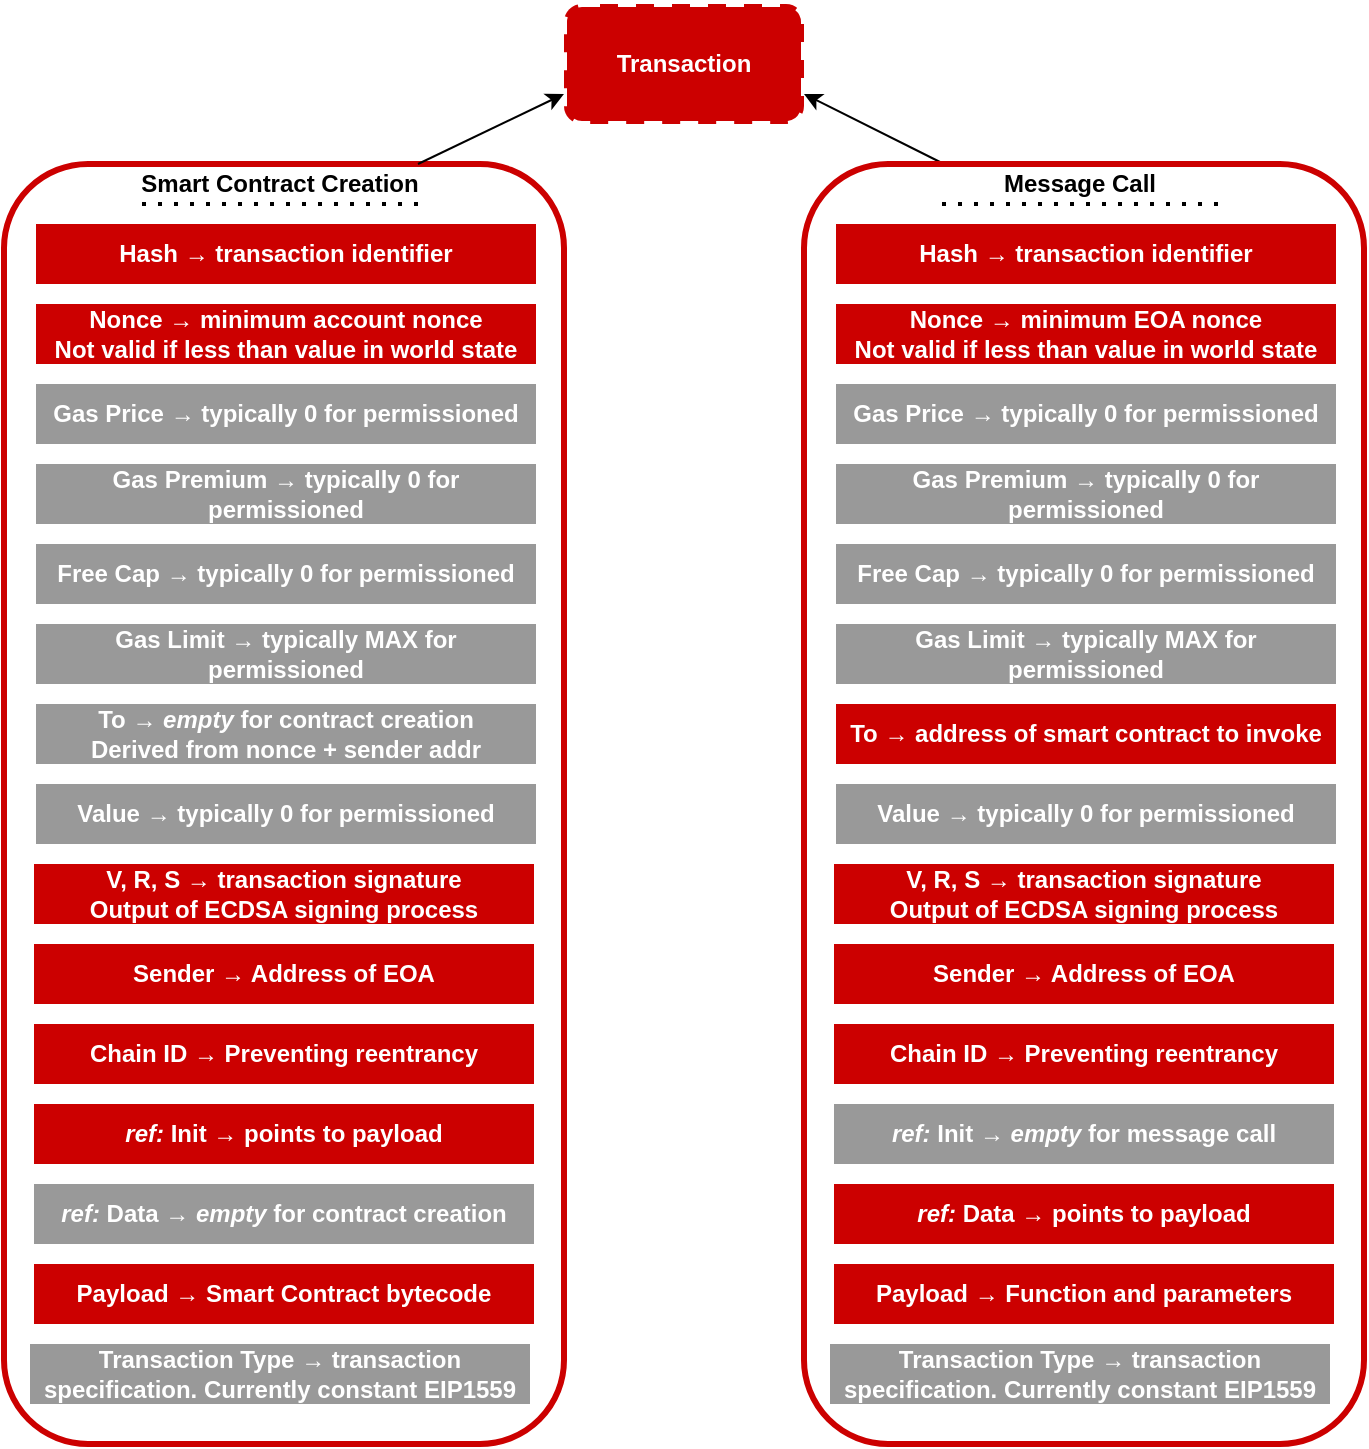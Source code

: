 <mxfile version="14.4.3" type="device"><diagram id="NPq6FB_TXMBDikwPiWDf" name="Page-1"><mxGraphModel dx="2062" dy="1052" grid="1" gridSize="10" guides="1" tooltips="1" connect="1" arrows="1" fold="1" page="1" pageScale="1" pageWidth="827" pageHeight="1169" math="0" shadow="0"><root><mxCell id="0"/><mxCell id="1" parent="0"/><mxCell id="67ZuBM3h1f92-tXSHF4V-1" value="&lt;b&gt;Transaction&lt;/b&gt;" style="rounded=1;whiteSpace=wrap;html=1;fillColor=#CC0000;fontColor=#FFFFFF;strokeWidth=3;strokeColor=#FFFFFF;dashed=1;" parent="1" vertex="1"><mxGeometry x="354" y="40" width="120" height="60" as="geometry"/></mxCell><mxCell id="67ZuBM3h1f92-tXSHF4V-2" value="" style="rounded=1;whiteSpace=wrap;html=1;strokeColor=#CC0000;strokeWidth=3;" parent="1" vertex="1"><mxGeometry x="74" y="120" width="280" height="640" as="geometry"/></mxCell><mxCell id="67ZuBM3h1f92-tXSHF4V-7" style="edgeStyle=none;rounded=0;orthogonalLoop=1;jettySize=auto;html=1;exitX=0.25;exitY=0;exitDx=0;exitDy=0;entryX=1;entryY=0.75;entryDx=0;entryDy=0;fontColor=#FFFFFF;" parent="1" target="67ZuBM3h1f92-tXSHF4V-1" edge="1"><mxGeometry relative="1" as="geometry"><mxPoint x="544" y="120" as="sourcePoint"/></mxGeometry></mxCell><mxCell id="67ZuBM3h1f92-tXSHF4V-6" style="rounded=0;orthogonalLoop=1;jettySize=auto;html=1;exitX=0.75;exitY=0;exitDx=0;exitDy=0;entryX=0;entryY=0.75;entryDx=0;entryDy=0;fontColor=#FFFFFF;" parent="1" source="67ZuBM3h1f92-tXSHF4V-4" target="67ZuBM3h1f92-tXSHF4V-1" edge="1"><mxGeometry relative="1" as="geometry"/></mxCell><mxCell id="67ZuBM3h1f92-tXSHF4V-4" value="&lt;font color=&quot;#000000&quot;&gt;&lt;b&gt;Smart Contract Creation&lt;/b&gt;&lt;/font&gt;" style="text;html=1;strokeColor=none;fillColor=none;align=center;verticalAlign=middle;whiteSpace=wrap;rounded=0;fontColor=#FFFFFF;" parent="1" vertex="1"><mxGeometry x="74" y="120" width="276" height="20" as="geometry"/></mxCell><mxCell id="67ZuBM3h1f92-tXSHF4V-9" value="&lt;b&gt;Hash&amp;nbsp;→ transaction identifier&lt;/b&gt;" style="rounded=0;whiteSpace=wrap;html=1;dashed=1;strokeWidth=3;fillColor=#CC0000;fontColor=#FFFFFF;strokeColor=none;" parent="1" vertex="1"><mxGeometry x="90" y="150" width="250" height="30" as="geometry"/></mxCell><mxCell id="67ZuBM3h1f92-tXSHF4V-10" value="&lt;b&gt;Nonce&amp;nbsp;→ minimum account nonce&lt;br&gt;Not valid if less than value in world state&lt;br&gt;&lt;/b&gt;" style="rounded=0;whiteSpace=wrap;html=1;dashed=1;strokeWidth=3;fillColor=#CC0000;fontColor=#FFFFFF;strokeColor=none;" parent="1" vertex="1"><mxGeometry x="90" y="190" width="250" height="30" as="geometry"/></mxCell><mxCell id="67ZuBM3h1f92-tXSHF4V-11" value="&lt;b&gt;Gas Price&amp;nbsp;&lt;/b&gt;&lt;b&gt;→ typically 0 for permissioned&lt;/b&gt;" style="rounded=0;whiteSpace=wrap;html=1;dashed=1;strokeWidth=3;fontColor=#FFFFFF;strokeColor=none;fillColor=#999999;" parent="1" vertex="1"><mxGeometry x="90" y="230" width="250" height="30" as="geometry"/></mxCell><mxCell id="67ZuBM3h1f92-tXSHF4V-12" value="&lt;b&gt;Gas Premium&amp;nbsp;&lt;/b&gt;&lt;b&gt;→ typically 0 for permissioned&lt;/b&gt;" style="rounded=0;whiteSpace=wrap;html=1;dashed=1;strokeWidth=3;fontColor=#FFFFFF;strokeColor=none;fillColor=#999999;" parent="1" vertex="1"><mxGeometry x="90" y="270" width="250" height="30" as="geometry"/></mxCell><mxCell id="67ZuBM3h1f92-tXSHF4V-13" value="&lt;b&gt;Free Cap&amp;nbsp;&lt;/b&gt;&lt;b&gt;→ typically 0 for permissioned&lt;/b&gt;" style="rounded=0;whiteSpace=wrap;html=1;dashed=1;strokeWidth=3;fontColor=#FFFFFF;strokeColor=none;fillColor=#999999;" parent="1" vertex="1"><mxGeometry x="90" y="310" width="250" height="30" as="geometry"/></mxCell><mxCell id="67ZuBM3h1f92-tXSHF4V-19" value="" style="endArrow=none;dashed=1;html=1;dashPattern=1 3;strokeWidth=2;fontColor=#FFFFFF;exitX=0.25;exitY=1;exitDx=0;exitDy=0;entryX=0.75;entryY=1;entryDx=0;entryDy=0;" parent="1" source="67ZuBM3h1f92-tXSHF4V-4" target="67ZuBM3h1f92-tXSHF4V-4" edge="1"><mxGeometry width="50" height="50" relative="1" as="geometry"><mxPoint x="440" y="380" as="sourcePoint"/><mxPoint x="400" y="300" as="targetPoint"/></mxGeometry></mxCell><mxCell id="5RUPAbLX6H300Igi_jgI-1" value="&lt;b&gt;Gas Limit&amp;nbsp;&lt;/b&gt;&lt;b&gt;→ typically MAX for permissioned&lt;/b&gt;" style="rounded=0;whiteSpace=wrap;html=1;dashed=1;strokeWidth=3;fontColor=#FFFFFF;strokeColor=none;fillColor=#999999;" vertex="1" parent="1"><mxGeometry x="90" y="350" width="250" height="30" as="geometry"/></mxCell><mxCell id="5RUPAbLX6H300Igi_jgI-2" value="&lt;b&gt;To&amp;nbsp;&lt;/b&gt;&lt;b&gt;→ &lt;i&gt;empty&lt;/i&gt;&amp;nbsp;for contract creation&lt;br&gt;Derived from nonce + sender addr&lt;br&gt;&lt;/b&gt;" style="rounded=0;whiteSpace=wrap;html=1;dashed=1;strokeWidth=3;fontColor=#FFFFFF;strokeColor=none;fillColor=#999999;" vertex="1" parent="1"><mxGeometry x="90" y="390" width="250" height="30" as="geometry"/></mxCell><mxCell id="5RUPAbLX6H300Igi_jgI-3" value="&lt;b&gt;Value&amp;nbsp;&lt;/b&gt;&lt;b&gt;→ typically 0 for permissioned&lt;/b&gt;" style="rounded=0;whiteSpace=wrap;html=1;dashed=1;strokeWidth=3;fontColor=#FFFFFF;strokeColor=none;fillColor=#999999;" vertex="1" parent="1"><mxGeometry x="90" y="430" width="250" height="30" as="geometry"/></mxCell><mxCell id="5RUPAbLX6H300Igi_jgI-4" value="&lt;b&gt;V, R, S&amp;nbsp;&lt;/b&gt;&lt;b&gt;→ transaction signature&lt;br&gt;Output of ECDSA signing process&lt;br&gt;&lt;/b&gt;" style="rounded=0;whiteSpace=wrap;html=1;dashed=1;strokeWidth=3;fontColor=#FFFFFF;strokeColor=none;fillColor=#CC0000;" vertex="1" parent="1"><mxGeometry x="89" y="470" width="250" height="30" as="geometry"/></mxCell><mxCell id="5RUPAbLX6H300Igi_jgI-6" value="&lt;b&gt;Sender&amp;nbsp;&lt;/b&gt;&lt;b&gt;→ Address of EOA&lt;/b&gt;" style="rounded=0;whiteSpace=wrap;html=1;dashed=1;strokeWidth=3;fontColor=#FFFFFF;strokeColor=none;fillColor=#CC0000;" vertex="1" parent="1"><mxGeometry x="89" y="510" width="250" height="30" as="geometry"/></mxCell><mxCell id="5RUPAbLX6H300Igi_jgI-7" value="&lt;b&gt;Chain ID&amp;nbsp;&lt;/b&gt;&lt;b&gt;→ Preventing reentrancy&lt;/b&gt;" style="rounded=0;whiteSpace=wrap;html=1;dashed=1;strokeWidth=3;fontColor=#FFFFFF;strokeColor=none;fillColor=#CC0000;" vertex="1" parent="1"><mxGeometry x="89" y="550" width="250" height="30" as="geometry"/></mxCell><mxCell id="5RUPAbLX6H300Igi_jgI-9" value="&lt;b&gt;&lt;i&gt;ref:&amp;nbsp;&lt;/i&gt;Init&amp;nbsp;&lt;/b&gt;&lt;b&gt;→ points to payload&lt;br&gt;&lt;/b&gt;" style="rounded=0;whiteSpace=wrap;html=1;dashed=1;strokeWidth=3;fontColor=#FFFFFF;strokeColor=none;fillColor=#CC0000;" vertex="1" parent="1"><mxGeometry x="89" y="590" width="250" height="30" as="geometry"/></mxCell><mxCell id="5RUPAbLX6H300Igi_jgI-10" value="&lt;b&gt;&lt;i&gt;ref:&amp;nbsp;&lt;/i&gt;Data&amp;nbsp;&lt;/b&gt;&lt;b&gt;→ &lt;i&gt;empty &lt;/i&gt;for contract creation&lt;/b&gt;" style="rounded=0;whiteSpace=wrap;html=1;dashed=1;strokeWidth=3;fontColor=#FFFFFF;strokeColor=none;fillColor=#999999;" vertex="1" parent="1"><mxGeometry x="89" y="630" width="250" height="30" as="geometry"/></mxCell><mxCell id="5RUPAbLX6H300Igi_jgI-11" value="&lt;b&gt;Payload&amp;nbsp;&lt;/b&gt;&lt;b&gt;→ Smart Contract bytecode&lt;/b&gt;" style="rounded=0;whiteSpace=wrap;html=1;dashed=1;strokeWidth=3;fontColor=#FFFFFF;strokeColor=none;fillColor=#CC0000;" vertex="1" parent="1"><mxGeometry x="89" y="670" width="250" height="30" as="geometry"/></mxCell><mxCell id="5RUPAbLX6H300Igi_jgI-12" value="&lt;b&gt;Transaction Type&amp;nbsp;&lt;/b&gt;&lt;b&gt;→ transaction specification. Currently constant EIP1559&lt;/b&gt;" style="rounded=0;whiteSpace=wrap;html=1;dashed=1;strokeWidth=3;fontColor=#FFFFFF;strokeColor=none;fillColor=#999999;" vertex="1" parent="1"><mxGeometry x="87" y="710" width="250" height="30" as="geometry"/></mxCell><mxCell id="5RUPAbLX6H300Igi_jgI-32" value="" style="rounded=1;whiteSpace=wrap;html=1;strokeColor=#CC0000;strokeWidth=3;" vertex="1" parent="1"><mxGeometry x="474" y="120" width="280" height="640" as="geometry"/></mxCell><mxCell id="5RUPAbLX6H300Igi_jgI-33" value="&lt;font color=&quot;#000000&quot;&gt;&lt;b&gt;Message Call&lt;/b&gt;&lt;/font&gt;" style="text;html=1;strokeColor=none;fillColor=none;align=center;verticalAlign=middle;whiteSpace=wrap;rounded=0;fontColor=#FFFFFF;" vertex="1" parent="1"><mxGeometry x="474" y="120" width="276" height="20" as="geometry"/></mxCell><mxCell id="5RUPAbLX6H300Igi_jgI-34" value="&lt;b&gt;Hash&amp;nbsp;→ transaction identifier&lt;/b&gt;" style="rounded=0;whiteSpace=wrap;html=1;dashed=1;strokeWidth=3;fillColor=#CC0000;fontColor=#FFFFFF;strokeColor=none;" vertex="1" parent="1"><mxGeometry x="490" y="150" width="250" height="30" as="geometry"/></mxCell><mxCell id="5RUPAbLX6H300Igi_jgI-35" value="&lt;b&gt;Nonce&amp;nbsp;→ minimum EOA nonce&lt;br&gt;Not valid if less than value in world state&lt;br&gt;&lt;/b&gt;" style="rounded=0;whiteSpace=wrap;html=1;dashed=1;strokeWidth=3;fillColor=#CC0000;fontColor=#FFFFFF;strokeColor=none;" vertex="1" parent="1"><mxGeometry x="490" y="190" width="250" height="30" as="geometry"/></mxCell><mxCell id="5RUPAbLX6H300Igi_jgI-36" value="&lt;b&gt;Gas Price&amp;nbsp;&lt;/b&gt;&lt;b&gt;→ typically 0 for permissioned&lt;/b&gt;" style="rounded=0;whiteSpace=wrap;html=1;dashed=1;strokeWidth=3;fontColor=#FFFFFF;strokeColor=none;fillColor=#999999;" vertex="1" parent="1"><mxGeometry x="490" y="230" width="250" height="30" as="geometry"/></mxCell><mxCell id="5RUPAbLX6H300Igi_jgI-37" value="&lt;b&gt;Gas Premium&amp;nbsp;&lt;/b&gt;&lt;b&gt;→ typically 0 for permissioned&lt;/b&gt;" style="rounded=0;whiteSpace=wrap;html=1;dashed=1;strokeWidth=3;fontColor=#FFFFFF;strokeColor=none;fillColor=#999999;" vertex="1" parent="1"><mxGeometry x="490" y="270" width="250" height="30" as="geometry"/></mxCell><mxCell id="5RUPAbLX6H300Igi_jgI-38" value="&lt;b&gt;Free Cap&amp;nbsp;&lt;/b&gt;&lt;b&gt;→ typically 0 for permissioned&lt;/b&gt;" style="rounded=0;whiteSpace=wrap;html=1;dashed=1;strokeWidth=3;fontColor=#FFFFFF;strokeColor=none;fillColor=#999999;" vertex="1" parent="1"><mxGeometry x="490" y="310" width="250" height="30" as="geometry"/></mxCell><mxCell id="5RUPAbLX6H300Igi_jgI-39" value="" style="endArrow=none;dashed=1;html=1;dashPattern=1 3;strokeWidth=2;fontColor=#FFFFFF;exitX=0.25;exitY=1;exitDx=0;exitDy=0;entryX=0.75;entryY=1;entryDx=0;entryDy=0;" edge="1" parent="1" source="5RUPAbLX6H300Igi_jgI-33" target="5RUPAbLX6H300Igi_jgI-33"><mxGeometry width="50" height="50" relative="1" as="geometry"><mxPoint x="840" y="380" as="sourcePoint"/><mxPoint x="800" y="300" as="targetPoint"/></mxGeometry></mxCell><mxCell id="5RUPAbLX6H300Igi_jgI-40" value="&lt;b&gt;Gas Limit&amp;nbsp;&lt;/b&gt;&lt;b&gt;→ typically MAX for permissioned&lt;/b&gt;" style="rounded=0;whiteSpace=wrap;html=1;dashed=1;strokeWidth=3;fontColor=#FFFFFF;strokeColor=none;fillColor=#999999;" vertex="1" parent="1"><mxGeometry x="490" y="350" width="250" height="30" as="geometry"/></mxCell><mxCell id="5RUPAbLX6H300Igi_jgI-41" value="&lt;b&gt;To&amp;nbsp;&lt;/b&gt;&lt;b&gt;→ address of smart contract to invoke&lt;br&gt;&lt;/b&gt;" style="rounded=0;whiteSpace=wrap;html=1;dashed=1;strokeWidth=3;fontColor=#FFFFFF;strokeColor=none;fillColor=#CC0000;" vertex="1" parent="1"><mxGeometry x="490" y="390" width="250" height="30" as="geometry"/></mxCell><mxCell id="5RUPAbLX6H300Igi_jgI-42" value="&lt;b&gt;Value&amp;nbsp;&lt;/b&gt;&lt;b&gt;→ typically 0 for permissioned&lt;/b&gt;" style="rounded=0;whiteSpace=wrap;html=1;dashed=1;strokeWidth=3;fontColor=#FFFFFF;strokeColor=none;fillColor=#999999;" vertex="1" parent="1"><mxGeometry x="490" y="430" width="250" height="30" as="geometry"/></mxCell><mxCell id="5RUPAbLX6H300Igi_jgI-43" value="&lt;b&gt;V, R, S&amp;nbsp;&lt;/b&gt;&lt;b&gt;→ transaction signature&lt;br&gt;Output of ECDSA signing process&lt;br&gt;&lt;/b&gt;" style="rounded=0;whiteSpace=wrap;html=1;dashed=1;strokeWidth=3;fontColor=#FFFFFF;strokeColor=none;fillColor=#CC0000;" vertex="1" parent="1"><mxGeometry x="489" y="470" width="250" height="30" as="geometry"/></mxCell><mxCell id="5RUPAbLX6H300Igi_jgI-44" value="&lt;b&gt;Sender&amp;nbsp;&lt;/b&gt;&lt;b&gt;→ Address of EOA&lt;/b&gt;" style="rounded=0;whiteSpace=wrap;html=1;dashed=1;strokeWidth=3;fontColor=#FFFFFF;strokeColor=none;fillColor=#CC0000;" vertex="1" parent="1"><mxGeometry x="489" y="510" width="250" height="30" as="geometry"/></mxCell><mxCell id="5RUPAbLX6H300Igi_jgI-45" value="&lt;b&gt;Chain ID&amp;nbsp;&lt;/b&gt;&lt;b&gt;→ Preventing reentrancy&lt;/b&gt;" style="rounded=0;whiteSpace=wrap;html=1;dashed=1;strokeWidth=3;fontColor=#FFFFFF;strokeColor=none;fillColor=#CC0000;" vertex="1" parent="1"><mxGeometry x="489" y="550" width="250" height="30" as="geometry"/></mxCell><mxCell id="5RUPAbLX6H300Igi_jgI-46" value="&lt;b&gt;&lt;i&gt;ref:&amp;nbsp;&lt;/i&gt;Init&amp;nbsp;&lt;/b&gt;&lt;b&gt;→ &lt;i&gt;empty &lt;/i&gt;for message call&lt;br&gt;&lt;/b&gt;" style="rounded=0;whiteSpace=wrap;html=1;dashed=1;strokeWidth=3;fontColor=#FFFFFF;strokeColor=none;fillColor=#999999;" vertex="1" parent="1"><mxGeometry x="489" y="590" width="250" height="30" as="geometry"/></mxCell><mxCell id="5RUPAbLX6H300Igi_jgI-47" value="&lt;b&gt;&lt;i&gt;ref:&amp;nbsp;&lt;/i&gt;Data&amp;nbsp;&lt;/b&gt;&lt;b&gt;→ points to payload&lt;/b&gt;" style="rounded=0;whiteSpace=wrap;html=1;dashed=1;strokeWidth=3;fontColor=#FFFFFF;strokeColor=none;fillColor=#CC0000;" vertex="1" parent="1"><mxGeometry x="489" y="630" width="250" height="30" as="geometry"/></mxCell><mxCell id="5RUPAbLX6H300Igi_jgI-48" value="&lt;b&gt;Payload&amp;nbsp;&lt;/b&gt;&lt;b&gt;→ Function and parameters&lt;/b&gt;" style="rounded=0;whiteSpace=wrap;html=1;dashed=1;strokeWidth=3;fontColor=#FFFFFF;strokeColor=none;fillColor=#CC0000;" vertex="1" parent="1"><mxGeometry x="489" y="670" width="250" height="30" as="geometry"/></mxCell><mxCell id="5RUPAbLX6H300Igi_jgI-49" value="&lt;b&gt;Transaction Type&amp;nbsp;&lt;/b&gt;&lt;b&gt;→ transaction specification. Currently constant EIP1559&lt;/b&gt;" style="rounded=0;whiteSpace=wrap;html=1;dashed=1;strokeWidth=3;fontColor=#FFFFFF;strokeColor=none;fillColor=#999999;" vertex="1" parent="1"><mxGeometry x="487" y="710" width="250" height="30" as="geometry"/></mxCell></root></mxGraphModel></diagram></mxfile>
